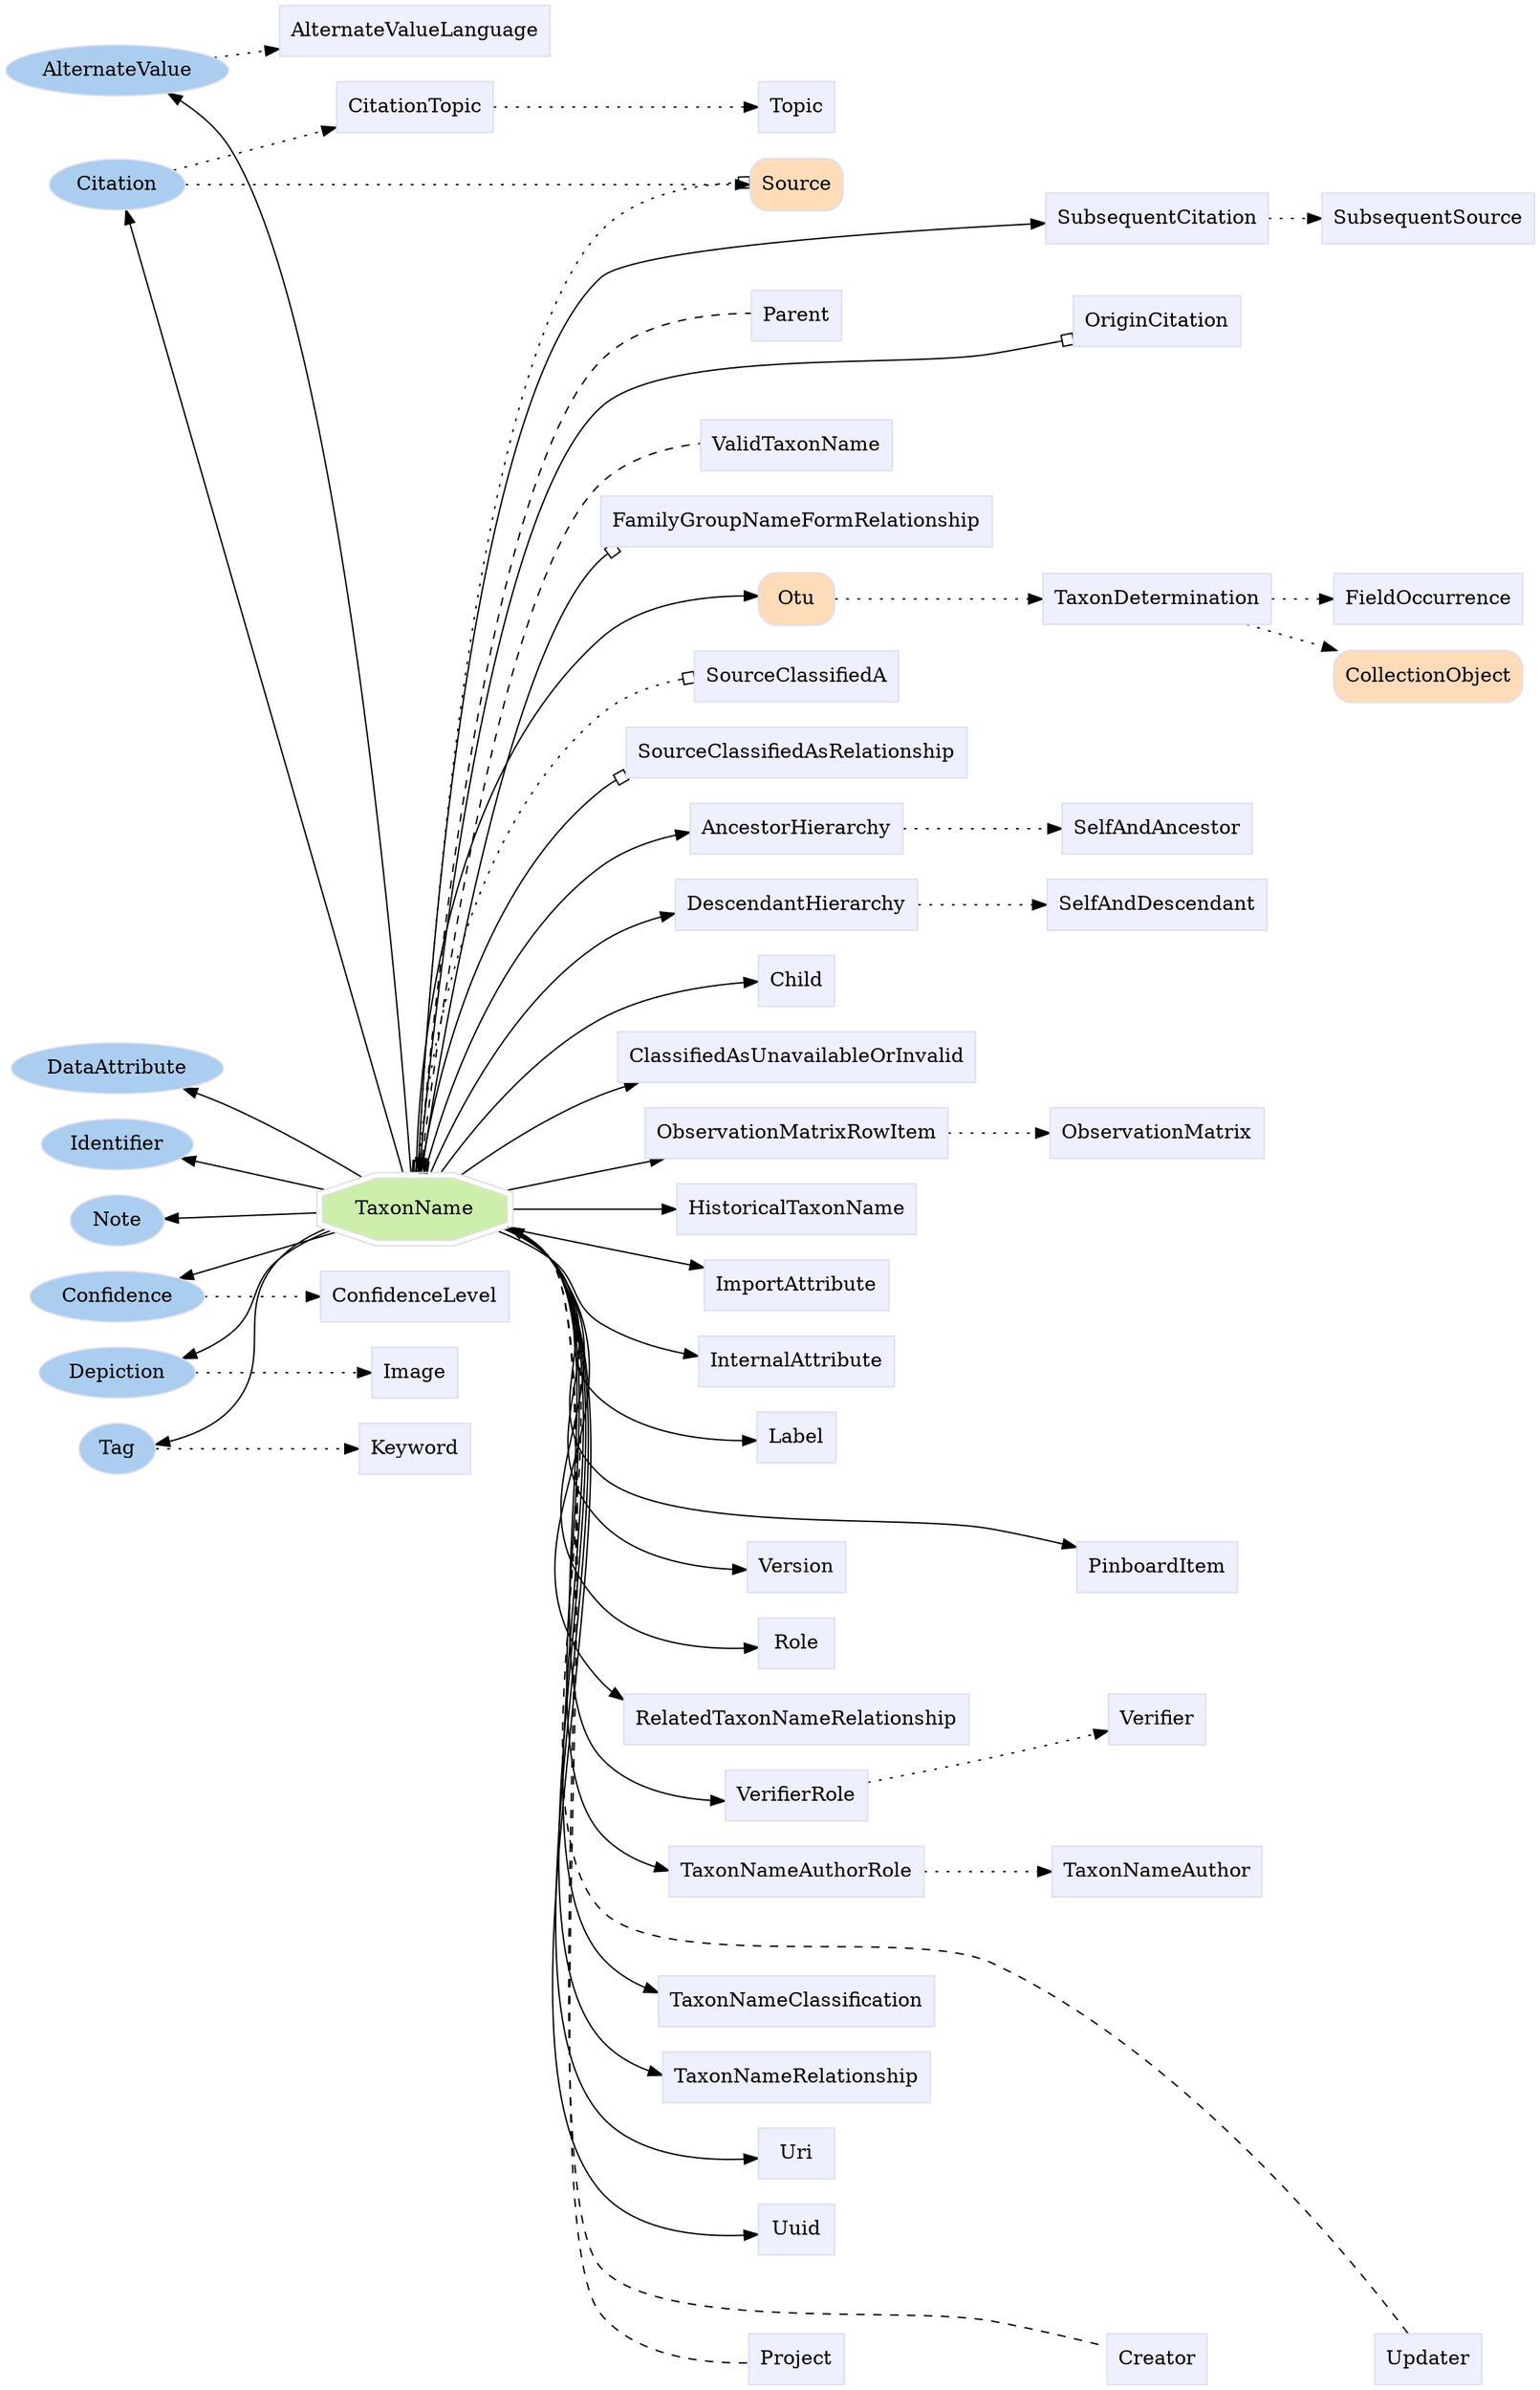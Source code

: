 digraph TaxonName {
	graph [bb="0,0,892.39,1688",
		label="",
		outputorder=edgesfirst,
		rankdir=LR
	];
	node [label="\N"];
	subgraph annotator_cluster {
		graph [rank=min];
		AlternateValue	[color="#dddeee",
			fillcolor="#abcdef",
			group=annotator,
			height=0.5,
			href="/develop/Data/models.html#alternate-value",
			label=AlternateValue,
			pos="66.194,1643",
			shape=oval,
			style=filled,
			target=_top,
			width=1.8387];
		Citation	[color="#dddeee",
			fillcolor="#abcdef",
			group=annotator,
			height=0.5,
			href="/develop/Data/models.html#citation",
			label=Citation,
			pos="66.194,1561",
			shape=oval,
			style=filled,
			target=_top,
			width=1.1279];
		Confidence	[color="#dddeee",
			fillcolor="#abcdef",
			group=annotator,
			height=0.5,
			href="/develop/Data/models.html#confidence",
			label=Confidence,
			pos="66.194,776",
			shape=oval,
			style=filled,
			target=_top,
			width=1.4833];
		DataAttribute	[color="#dddeee",
			fillcolor="#abcdef",
			group=annotator,
			height=0.5,
			href="/develop/Data/models.html#data-attribute",
			label=DataAttribute,
			pos="66.194,938",
			shape=oval,
			style=filled,
			target=_top,
			width=1.7108];
		Depiction	[color="#dddeee",
			fillcolor="#abcdef",
			group=annotator,
			height=0.5,
			href="/develop/Data/models.html#depiction",
			label=Depiction,
			pos="66.194,722",
			shape=oval,
			style=filled,
			target=_top,
			width=1.3127];
		Identifier	[color="#dddeee",
			fillcolor="#abcdef",
			group=annotator,
			height=0.5,
			href="/develop/Data/models.html#identifier",
			label=Identifier,
			pos="66.194,884",
			shape=oval,
			style=filled,
			target=_top,
			width=1.2558];
		Tag	[color="#dddeee",
			fillcolor="#abcdef",
			group=annotator,
			height=0.5,
			href="/develop/Data/models.html#tag",
			label=Tag,
			pos="66.194,668",
			shape=oval,
			style=filled,
			target=_top,
			width=0.75];
		Note	[color="#dddeee",
			fillcolor="#abcdef",
			group=annotator,
			height=0.5,
			href="/develop/Data/models.html#note",
			label=Note,
			pos="66.194,830",
			shape=oval,
			style=filled,
			target=_top,
			width=0.80088];
	}
	subgraph core {
		TaxonName	[color="#dedede",
			fillcolor="#cdefab",
			group=target,
			height=0.61111,
			href="/develop/Data/models.html#taxon-name",
			label=TaxonName,
			pos="243.51,834",
			shape=doubleoctagon,
			style=filled,
			target=_top,
			width=1.8243];
		CollectionObject	[color="#dddeee",
			fillcolor="#fedcba",
			group=core,
			height=0.51389,
			href="/develop/Data/models.html#collection-object",
			label=CollectionObject,
			pos="834.51,1212",
			shape=Mrecord,
			style=filled,
			target=_top,
			width=1.5035];
		Otu	[color="#dddeee",
			fillcolor="#fedcba",
			group=core,
			height=0.51389,
			href="/develop/Data/models.html#otu",
			label=Otu,
			pos="465.01,1267",
			shape=Mrecord,
			style=filled,
			target=_top,
			width=0.75];
		Source	[color="#dddeee",
			fillcolor="#fedcba",
			group=core,
			height=0.51389,
			href="/develop/Data/models.html#source",
			label=Source,
			pos="465.01,1561",
			shape=Mrecord,
			style=filled,
			target=_top,
			width=0.75];
	}
	subgraph supporting {
		AlternateValueLanguage	[color="#dddeee",
			fillcolor="#eeefff",
			group=supporting,
			height=0.5,
			href="/develop/Data/models.html#alternate-value-language",
			label=AlternateValueLanguage,
			pos="243.51,1670",
			shape=box,
			style=filled,
			target=_top,
			width=2.0868];
		AncestorHierarchy	[color="#dddeee",
			fillcolor="#eeefff",
			group=supporting,
			height=0.5,
			href="/develop/Data/models.html#ancestor-hierarchy",
			label=AncestorHierarchy,
			pos="465.01,1104",
			shape=box,
			style=filled,
			target=_top,
			width=1.6493];
		Child	[color="#dddeee",
			fillcolor="#eeefff",
			group=supporting,
			height=0.5,
			href="/develop/Data/models.html#child",
			label=Child,
			pos="465.01,996",
			shape=box,
			style=filled,
			target=_top,
			width=0.75];
		CitationTopic	[color="#dddeee",
			fillcolor="#eeefff",
			group=supporting,
			height=0.5,
			href="/develop/Data/models.html#citation-topic",
			label=CitationTopic,
			pos="243.51,1616",
			shape=box,
			style=filled,
			target=_top,
			width=1.2639];
		ClassifiedAsUnavailableOrInvalid	[color="#dddeee",
			fillcolor="#eeefff",
			group=supporting,
			height=0.5,
			href="/develop/Data/models.html#classified-as-unavailable-or-invalid",
			label=ClassifiedAsUnavailableOrInvalid,
			pos="465.01,942",
			shape=box,
			style=filled,
			target=_top,
			width=2.816];
		TaxonDetermination	[color="#dddeee",
			fillcolor="#eeefff",
			group=supporting,
			height=0.5,
			href="/develop/Data/models.html#taxon-determination",
			label=TaxonDetermination,
			pos="676.01,1267",
			shape=box,
			style=filled,
			target=_top,
			width=1.7951];
		ConfidenceLevel	[color="#dddeee",
			fillcolor="#eeefff",
			group=supporting,
			height=0.5,
			href="/develop/Data/models.html#confidence-level",
			label=ConfidenceLevel,
			pos="243.51,776",
			shape=box,
			style=filled,
			target=_top,
			width=1.5139];
		DescendantHierarchy	[color="#dddeee",
			fillcolor="#eeefff",
			group=supporting,
			height=0.5,
			href="/develop/Data/models.html#descendant-hierarchy",
			label=DescendantHierarchy,
			pos="465.01,1050",
			shape=box,
			style=filled,
			target=_top,
			width=1.8472];
		FieldOccurrence	[color="#dddeee",
			fillcolor="#eeefff",
			group=supporting,
			height=0.5,
			href="/develop/Data/models.html#field-occurrence",
			label=FieldOccurrence,
			pos="834.51,1267",
			shape=box,
			style=filled,
			target=_top,
			width=1.4722];
		HistoricalTaxonName	[color="#dddeee",
			fillcolor="#eeefff",
			group=supporting,
			height=0.5,
			href="/develop/Data/models.html#historical-taxon-name",
			label=HistoricalTaxonName,
			pos="465.01,834",
			shape=box,
			style=filled,
			target=_top,
			width=1.8993];
		Image	[color="#dddeee",
			fillcolor="#eeefff",
			group=supporting,
			height=0.5,
			href="/develop/Data/models.html#image",
			label=Image,
			pos="243.51,722",
			shape=box,
			style=filled,
			target=_top,
			width=0.75];
		ImportAttribute	[color="#dddeee",
			fillcolor="#eeefff",
			group=supporting,
			height=0.5,
			href="/develop/Data/models.html#import-attribute",
			label=ImportAttribute,
			pos="465.01,780",
			shape=box,
			style=filled,
			target=_top,
			width=1.4201];
		InternalAttribute	[color="#dddeee",
			fillcolor="#eeefff",
			group=supporting,
			height=0.5,
			href="/develop/Data/models.html#internal-attribute",
			label=InternalAttribute,
			pos="465.01,726",
			shape=box,
			style=filled,
			target=_top,
			width=1.4826];
		Keyword	[color="#dddeee",
			fillcolor="#eeefff",
			group=supporting,
			height=0.5,
			href="/develop/Data/models.html#keyword",
			label=Keyword,
			pos="243.51,668",
			shape=box,
			style=filled,
			target=_top,
			width=0.92014];
		Label	[color="#dddeee",
			fillcolor="#eeefff",
			group=supporting,
			height=0.5,
			href="/develop/Data/models.html#label",
			label=Label,
			pos="465.01,672",
			shape=box,
			style=filled,
			target=_top,
			width=0.75];
		ObservationMatrixRowItem	[color="#dddeee",
			fillcolor="#eeefff",
			group=supporting,
			height=0.5,
			href="/develop/Data/models.html#observation-matrix-row-item",
			label=ObservationMatrixRowItem,
			pos="465.01,888",
			shape=box,
			style=filled,
			target=_top,
			width=2.3681];
		ObservationMatrix	[color="#dddeee",
			fillcolor="#eeefff",
			group=supporting,
			height=0.5,
			href="/develop/Data/models.html#observation-matrix",
			label=ObservationMatrix,
			pos="676.01,888",
			shape=box,
			style=filled,
			target=_top,
			width=1.6597];
		PinboardItem	[color="#dddeee",
			fillcolor="#eeefff",
			group=supporting,
			height=0.5,
			href="/develop/Data/models.html#pinboard-item",
			label=PinboardItem,
			pos="676.01,580",
			shape=box,
			style=filled,
			target=_top,
			width=1.2535];
		RelatedTaxonNameRelationship	[color="#dddeee",
			fillcolor="#eeefff",
			group=supporting,
			height=0.5,
			href="/develop/Data/models.html#related-taxon-name-relationship",
			label=RelatedTaxonNameRelationship,
			pos="465.01,472",
			shape=box,
			style=filled,
			target=_top,
			width=2.6806];
		Role	[color="#dddeee",
			fillcolor="#eeefff",
			group=supporting,
			height=0.5,
			href="/develop/Data/models.html#role",
			label=Role,
			pos="465.01,526",
			shape=box,
			style=filled,
			target=_top,
			width=0.75];
		SelfAndAncestor	[color="#dddeee",
			fillcolor="#eeefff",
			group=supporting,
			height=0.5,
			href="/develop/Data/models.html#self-and-ancestor",
			label=SelfAndAncestor,
			pos="676.01,1104",
			shape=box,
			style=filled,
			target=_top,
			width=1.5243];
		SelfAndDescendant	[color="#dddeee",
			fillcolor="#eeefff",
			group=supporting,
			height=0.5,
			href="/develop/Data/models.html#self-and-descendant",
			label=SelfAndDescendant,
			pos="676.01,1050",
			shape=box,
			style=filled,
			target=_top,
			width=1.7222];
		SubsequentCitation	[color="#dddeee",
			fillcolor="#eeefff",
			group=supporting,
			height=0.5,
			href="/develop/Data/models.html#subsequent-citation",
			label=SubsequentCitation,
			pos="676.01,1537",
			shape=box,
			style=filled,
			target=_top,
			width=1.691];
		SubsequentSource	[color="#dddeee",
			fillcolor="#eeefff",
			group=supporting,
			height=0.5,
			href="/develop/Data/models.html#subsequent-source",
			label=SubsequentSource,
			pos="834.51,1537",
			shape=box,
			style=filled,
			target=_top,
			width=1.6076];
		TaxonNameAuthorRole	[color="#dddeee",
			fillcolor="#eeefff",
			group=supporting,
			height=0.5,
			href="/develop/Data/models.html#taxon-name-author-role",
			label=TaxonNameAuthorRole,
			pos="465.01,364",
			shape=box,
			style=filled,
			target=_top,
			width=2.0451];
		TaxonNameAuthor	[color="#dddeee",
			fillcolor="#eeefff",
			group=supporting,
			height=0.5,
			href="/develop/Data/models.html#taxon-name-author",
			label=TaxonNameAuthor,
			pos="676.01,364",
			shape=box,
			style=filled,
			target=_top,
			width=1.691];
		TaxonNameClassification	[color="#dddeee",
			fillcolor="#eeefff",
			group=supporting,
			height=0.5,
			href="/develop/Data/models.html#taxon-name-classification",
			label=TaxonNameClassification,
			pos="465.01,272",
			shape=box,
			style=filled,
			target=_top,
			width=2.191];
		TaxonNameRelationship	[color="#dddeee",
			fillcolor="#eeefff",
			group=supporting,
			height=0.5,
			href="/develop/Data/models.html#taxon-name-relationship",
			label=TaxonNameRelationship,
			pos="465.01,218",
			shape=box,
			style=filled,
			target=_top,
			width=2.1076];
		Topic	[color="#dddeee",
			fillcolor="#eeefff",
			group=supporting,
			height=0.5,
			href="/develop/Data/models.html#topic",
			label=Topic,
			pos="465.01,1616",
			shape=box,
			style=filled,
			target=_top,
			width=0.75];
		Uri	[color="#dddeee",
			fillcolor="#eeefff",
			group=supporting,
			height=0.5,
			href="/develop/Data/models.html#uri",
			label=Uri,
			pos="465.01,164",
			shape=box,
			style=filled,
			target=_top,
			width=0.75];
		Uuid	[color="#dddeee",
			fillcolor="#eeefff",
			group=supporting,
			height=0.5,
			href="/develop/Data/models.html#uuid",
			label=Uuid,
			pos="465.01,110",
			shape=box,
			style=filled,
			target=_top,
			width=0.75];
		VerifierRole	[color="#dddeee",
			fillcolor="#eeefff",
			group=supporting,
			height=0.5,
			href="/develop/Data/models.html#verifier-role",
			label=VerifierRole,
			pos="465.01,418",
			shape=box,
			style=filled,
			target=_top,
			width=1.1493];
		Verifier	[color="#dddeee",
			fillcolor="#eeefff",
			group=supporting,
			height=0.5,
			href="/develop/Data/models.html#verifier",
			label=Verifier,
			pos="676.01,472",
			shape=box,
			style=filled,
			target=_top,
			width=0.79514];
		Version	[color="#dddeee",
			fillcolor="#eeefff",
			group=supporting,
			height=0.5,
			href="/develop/Data/models.html#version",
			label=Version,
			pos="465.01,580",
			shape=box,
			style=filled,
			target=_top,
			width=0.79514];
		Creator	[color="#dddeee",
			fillcolor="#eeefff",
			group=supporting,
			height=0.5,
			href="/develop/Data/models.html#creator",
			label=Creator,
			pos="676.01,18",
			shape=box,
			style=filled,
			target=_top,
			width=0.78472];
		Parent	[color="#dddeee",
			fillcolor="#eeefff",
			group=supporting,
			height=0.5,
			href="/develop/Data/models.html#parent",
			label=Parent,
			pos="465.01,1468",
			shape=box,
			style=filled,
			target=_top,
			width=0.75];
		Project	[color="#dddeee",
			fillcolor="#eeefff",
			group=supporting,
			height=0.5,
			href="/develop/Data/models.html#project",
			label=Project,
			pos="465.01,18",
			shape=box,
			style=filled,
			target=_top,
			width=0.75347];
		Updater	[color="#dddeee",
			fillcolor="#eeefff",
			group=supporting,
			height=0.5,
			href="/develop/Data/models.html#updater",
			label=Updater,
			pos="834.51,18",
			shape=box,
			style=filled,
			target=_top,
			width=0.82639];
		ValidTaxonName	[color="#dddeee",
			fillcolor="#eeefff",
			group=supporting,
			height=0.5,
			href="/develop/Data/models.html#valid-taxon-name",
			label=ValidTaxonName,
			pos="465.01,1376",
			shape=box,
			style=filled,
			target=_top,
			width=1.5556];
		FamilyGroupNameFormRelationship	[color="#dddeee",
			fillcolor="#eeefff",
			group=supporting,
			height=0.5,
			href="/develop/Data/models.html#family-group-name-form-relationship",
			label=FamilyGroupNameFormRelationship,
			pos="465.01,1322",
			shape=box,
			style=filled,
			target=_top,
			width=3.066];
		OriginCitation	[color="#dddeee",
			fillcolor="#eeefff",
			group=supporting,
			height=0.5,
			href="/develop/Data/models.html#origin-citation",
			label=OriginCitation,
			pos="676.01,1452",
			shape=box,
			style=filled,
			target=_top,
			width=1.316];
		SourceClassifiedA	[color="#dddeee",
			fillcolor="#eeefff",
			group=supporting,
			height=0.5,
			href="/develop/Data/models.html#source-classified-a",
			label=SourceClassifiedA,
			pos="465.01,1212",
			shape=box,
			style=filled,
			target=_top,
			width=1.6285];
		SourceClassifiedAsRelationship	[color="#dddeee",
			fillcolor="#eeefff",
			group=supporting,
			height=0.5,
			href="/develop/Data/models.html#source-classified-as-relationship",
			label=SourceClassifiedAsRelationship,
			pos="465.01,1158",
			shape=box,
			style=filled,
			target=_top,
			width=2.6493];
	}
	AlternateValue -> AlternateValueLanguage	[pos="e,168.05,1658.5 124.6,1651.8 134.9,1653.4 145.84,1655.1 156.74,1656.8",
		style=dotted];
	Citation -> Source	[pos="e,437.75,1561 107.06,1561 183.92,1561 351.62,1561 426.55,1561",
		style=dotted];
	Citation -> CitationTopic	[pos="e,197.77,1602 100.17,1571.3 124.62,1579 158.52,1589.7 187.11,1598.6",
		style=dotted];
	Confidence -> ConfidenceLevel	[pos="e,188.73,776 119.8,776 137.92,776 158.44,776 177.44,776",
		style=dotted];
	Depiction -> Image	[pos="e,216.21,722 113.72,722 142.26,722 178.33,722 205.03,722",
		style=dotted];
	Tag -> Keyword	[pos="e,210.12,668 93.441,668 121.3,668 165.78,668 198.91,668",
		style=dotted];
	TaxonName -> AlternateValue	[pos="e,94.864,1626.5 241.38,856.15 235.44,966.5 205.28,1456.9 132.39,1588 125.53,1600.3 114.74,1611.1 103.9,1619.8"];
	TaxonName -> Citation	[pos="e,71.615,1542.7 237.1,856.45 211.57,962.32 103.21,1411.6 74.306,1531.5"];
	TaxonName -> Confidence	[pos="e,105.24,788.59 194.84,818.23 170.42,810.15 140.74,800.33 116.14,792.19"];
	TaxonName -> DataAttribute	[pos="e,105.42,923.8 215.09,855.7 193.44,872.2 162.05,894.74 132.39,911 127.08,913.91 121.4,916.7 115.68,919.31"];
	TaxonName -> Depiction	[pos="e,104.15,732.92 193.91,818.52 184.88,814.34 175.92,809.21 168.39,803 146.13,784.65 154.68,767.31 132.39,749 126.98,744.56 120.75,\
740.76 114.32,737.53"];
	TaxonName -> Identifier	[pos="e,103.52,873.64 190.94,848.71 166.7,855.62 138,863.81 114.34,870.55"];
	TaxonName -> Tag	[pos="e,92.415,673.08 190.98,819.27 182.61,815.08 174.65,809.75 168.39,803 133.97,765.92 166.87,732.02 132.39,695 124.58,686.62 113.78,\
680.76 103.21,676.69"];
	TaxonName -> Note	[pos="e,95.362,830.64 177.66,832.52 153.84,831.98 127.62,831.38 106.7,830.9"];
	TaxonName -> Otu	[pos="e,437.9,1267.4 247.59,856.26 258.63,932.84 298.51,1183.7 354.64,1239 373.51,1257.6 402.94,1264.4 426.53,1266.6"];
	TaxonName -> Source	[arrowhead=obox,
		arrowtail=obox,
		dir=both,
		pos="s,244.97,856.43 e,437.74,1560.6 245.24,866.76 248.63,990.48 266.74,1427.3 354.64,1528 372.7,1548.7 403.23,1556.7 427.46,1559.6",
		style=dotted];
	TaxonName -> AncestorHierarchy	[pos="e,405.31,1099.4 247.98,856.37 256.67,904.49 283.94,1018.2 354.64,1077 365.96,1086.4 380.09,1092.6 394.39,1096.7"];
	TaxonName -> Child	[pos="e,437.88,994.23 256.58,856.45 274.07,886.79 309.4,940.37 354.64,969 376.21,982.65 404.22,989.4 426.5,992.74"];
	TaxonName -> ClassifiedAsUnavailableOrInvalid	[pos="e,376.08,923.57 268.94,856.39 290.13,874.68 322.4,899.9 354.64,915 358.15,916.65 361.78,918.2 365.48,919.67"];
	TaxonName -> DescendantHierarchy	[pos="e,398.05,1042.6 251.08,856.27 264.02,896.16 296.72,979.64 354.64,1023 364.29,1030.2 375.63,1035.5 387.29,1039.4"];
	TaxonName -> HistoricalTaxonName	[pos="e,396.16,834 309.48,834 333.16,834 360.19,834 384.96,834"];
	TaxonName -> ImportAttribute	[pos="e,413.53,792.42 299.9,820.37 331.14,812.69 370.25,803.07 402.45,795.15"];
	TaxonName -> InternalAttribute	[pos="e,411.39,731.32 292.94,818.31 301.99,814.14 310.99,809.07 318.64,803 340.08,785.96 331.95,768.33 354.64,753 368.2,743.83 384.58,\
737.77 400.49,733.77"];
	TaxonName -> Label	[pos="e,437.77,671.7 295.98,819.21 304.36,815.02 312.34,809.71 318.64,803 352.12,767.34 318.51,731.97 354.64,699 374.04,681.29 403.19,\
674.73 426.52,672.5"];
	TaxonName -> ObservationMatrixRowItem	[pos="e,389.15,869.58 299.9,847.63 323.57,853.45 351.76,860.38 378.03,866.85"];
	TaxonName -> PinboardItem	[pos="e,630.6,593 296.98,819.57 305.15,815.35 312.8,809.94 318.64,803 365,747.88 302.37,694.55 354.64,645 426.89,576.51 478.18,628.49 \
575.39,607 589.89,603.79 605.44,599.83 619.85,595.94"];
	TaxonName -> RelatedTaxonNameRelationship	[pos="e,368.36,487.38 297.98,819.87 305.94,815.63 313.26,810.13 318.64,803 400.57,694.38 264.59,600.99 354.64,499 356.14,497.3 357.74,\
495.69 359.41,494.18"];
	TaxonName -> Role	[pos="e,437.79,524.76 297.83,819.76 305.81,815.53 313.17,810.06 318.64,803 387.36,714.24 279.28,636.21 354.64,553 372.58,533.19 402.53,\
526.84 426.55,525.22"];
	TaxonName -> SubsequentCitation	[pos="e,614.78,1532.9 244.82,856.38 246.74,961.39 260.39,1404 354.64,1495 372.23,1512 514.47,1525.3 603.41,1532.1"];
	TaxonName -> TaxonNameAuthorRole	[pos="e,391.04,368.86 298.17,820.01 306.11,815.75 313.37,810.21 318.64,803 372.85,728.79 294.87,460.82 354.64,391 361.62,382.84 370.65,\
376.94 380.51,372.7"];
	TaxonName -> TaxonNameClassification	[pos="e,385.7,282.15 298.26,820.08 306.19,815.81 313.43,810.25 318.64,803 383.54,712.73 284.81,390.51 354.64,304 360.32,296.96 367.45,\
291.42 375.35,287.06"];
	TaxonName -> TaxonNameRelationship	[pos="e,388.89,223.32 298.31,820.11 306.23,815.84 313.45,810.27 318.64,803 390.79,701.84 274.91,340.31 354.64,245 361.07,237.32 369.3,\
231.63 378.36,227.44"];
	TaxonName -> Uri	[pos="e,437.85,162.39 298.34,820.13 306.26,815.86 313.47,810.28 318.64,803 397.43,691.86 267.52,295.74 354.64,191 371.83,170.32 402.11,\
164.07 426.46,162.71"];
	TaxonName -> Uuid	[pos="e,437.82,108.37 298.37,820.15 306.29,815.88 313.49,810.3 318.64,803 404.07,681.89 260.13,251.18 354.64,137 371.79,116.28 402.07,\
110.03 426.42,108.68"];
	TaxonName -> VerifierRole	[pos="e,423.26,417.18 298.09,819.95 306.04,815.7 313.32,810.17 318.64,803 366.22,738.75 302.25,505.4 354.64,445 368.8,428.67 391.13,421.41 \
411.92,418.43"];
	TaxonName -> Version	[pos="e,435.99,580.4 297.2,819.75 305.35,815.51 312.93,810.05 318.64,803 372.99,735.86 296.63,676.01 354.64,612 372.25,592.56 400.96,584.67 \
424.55,581.59"];
	TaxonName -> Creator	[dir=back,
		pos="s,298.4,820.17 307.93,814.03 312.01,810.87 315.67,807.22 318.64,803 364.68,737.45 301.51,142.95 354.64,83 387.65,45.747 526.78,55.744 \
575.39,45 599.88,39.585 627.38,32.017 647.27,26.271",
		style=dashed];
	TaxonName -> Parent	[dir=back,
		pos="s,245.54,856.38 246.14,867.82 252.32,982.02 277.94,1350.9 354.64,1436 375.7,1459.4 412.79,1466.1 437.88,1467.8",
		style=dashed];
	TaxonName -> Project	[dir=back,
		pos="s,298.41,820.18 307.94,814.04 312.02,810.88 315.68,807.23 318.64,803 414.78,665.81 251.01,181.62 354.64,50 374.22,25.128 412.05,\
18.846 437.67,17.632",
		style=dashed];
	TaxonName -> Updater	[dir=back,
		pos="s,298.23,820.05 307.8,813.94 311.92,810.8 315.61,807.18 318.64,803 379.48,718.82 284.7,413.79 354.64,337 421.67,263.4 487.98,346.65 \
575.39,299 696.95,232.73 792.07,87.374 822.9,36.236",
		style=dashed];
	TaxonName -> ValidTaxonName	[dir=back,
		pos="s,246.21,856.48 247.13,867.74 255.83,970.9 287.08,1279.3 354.64,1349 368.66,1363.5 389.1,1370.7 408.53,1374.1",
		style=dashed];
	TaxonName -> FamilyGroupNameFormRelationship	[arrowhead=obox,
		arrowtail=obox,
		dir=both,
		pos="s,246.8,856.38 e,365,1303.5 247.94,866.8 258.52,961.67 293.65,1233.6 354.64,1295 355.33,1295.7 356.04,1296.4 356.76,1297"];
	TaxonName -> OriginCitation	[arrowhead=obox,
		arrowtail=obox,
		dir=both,
		pos="s,245.51,856.37 e,628.47,1446.3 246.05,866.8 251.9,976.5 276.53,1327.9 354.64,1403 364.06,1412.1 528.72,1433.8 618.21,1445"];
	TaxonName -> SourceClassifiedA	[arrowhead=obox,
		arrowtail=obox,
		dir=both,
		pos="s,244.46,856.35 e,406.13,1208.8 244.72,866.64 247.02,935.93 262.53,1098.4 354.64,1185 366.04,1195.7 380.99,1202.4 396.16,1206.5",
		style=dotted];
	TaxonName -> SourceClassifiedAsRelationship	[arrowhead=obox,
		arrowtail=obox,
		dir=both,
		pos="s,245.91,856.13 e,369.28,1141.3 246.86,866.34 253.1,927.51 275.5,1060.3 354.64,1131 356.58,1132.7 358.63,1134.4 360.75,1135.9"];
	Otu -> TaxonDetermination	[pos="e,611.1,1267 492.48,1267 519.36,1267 562.24,1267 599.68,1267",
		style=dotted];
	Source -> SubsequentCitation	[pos="e,615.05,1543.9 492.48,1558 520.38,1554.8 565.5,1549.6 603.9,1545.2",
		style=invis];
	Source -> OriginCitation	[pos="e,639.7,1470.4 492.48,1547.2 526.98,1529.2 587.85,1497.5 629.75,1475.6",
		style=invis];
	AncestorHierarchy -> SelfAndAncestor	[pos="e,620.97,1104 524.79,1104 551.2,1104 582.46,1104 609.61,1104",
		style=dotted];
	CitationTopic -> Topic	[pos="e,437.71,1616 289.46,1616 329.93,1616 388.7,1616 426.65,1616",
		style=dotted];
	TaxonDetermination -> CollectionObject	[pos="e,781.1,1230.4 729.56,1248.5 742.66,1243.9 756.85,1238.9 770.4,1234.2",
		style=dotted];
	TaxonDetermination -> FieldOccurrence	[pos="e,781.21,1267 741.12,1267 750.6,1267 760.37,1267 769.84,1267",
		style=dotted];
	DescendantHierarchy -> SelfAndDescendant	[pos="e,613.77,1050 531.85,1050 554.27,1050 579.45,1050 602.37,1050",
		style=dotted];
	ObservationMatrixRowItem -> ObservationMatrix	[pos="e,615.82,888 550.72,888 568.63,888 587.35,888 604.67,888",
		style=dotted];
	Role -> Verifier	[pos="e,647.14,479.73 492.13,519.73 514.32,514.36 546.99,506.35 575.39,499 595.5,493.79 617.83,487.76 636.24,482.73",
		style=invis];
	SubsequentCitation -> SubsequentSource	[pos="e,776.19,1537 737.07,1537 746.2,1537 755.68,1537 764.98,1537",
		style=dotted];
	TaxonNameAuthorRole -> TaxonNameAuthor	[pos="e,614.75,364 539.11,364 559.97,364 582.67,364 603.43,364",
		style=dotted];
	VerifierRole -> Verifier	[pos="e,647.14,464.27 506.84,427.85 527.43,432.87 552.76,439.14 575.39,445 595.5,450.21 617.83,456.24 636.24,461.27",
		style=dotted];
	Version -> PinboardItem	[pos="e,630.7,580 493.77,580 525.67,580 578.84,580 619.37,580",
		style=invis];
	Creator -> Updater	[pos="e,804.31,18 704.63,18 729.12,18 765.22,18 792.98,18",
		style=invis];
	Project -> Creator	[pos="e,647.43,18 492.48,18 528.75,18 594.15,18 636.03,18",
		style=invis];
}
